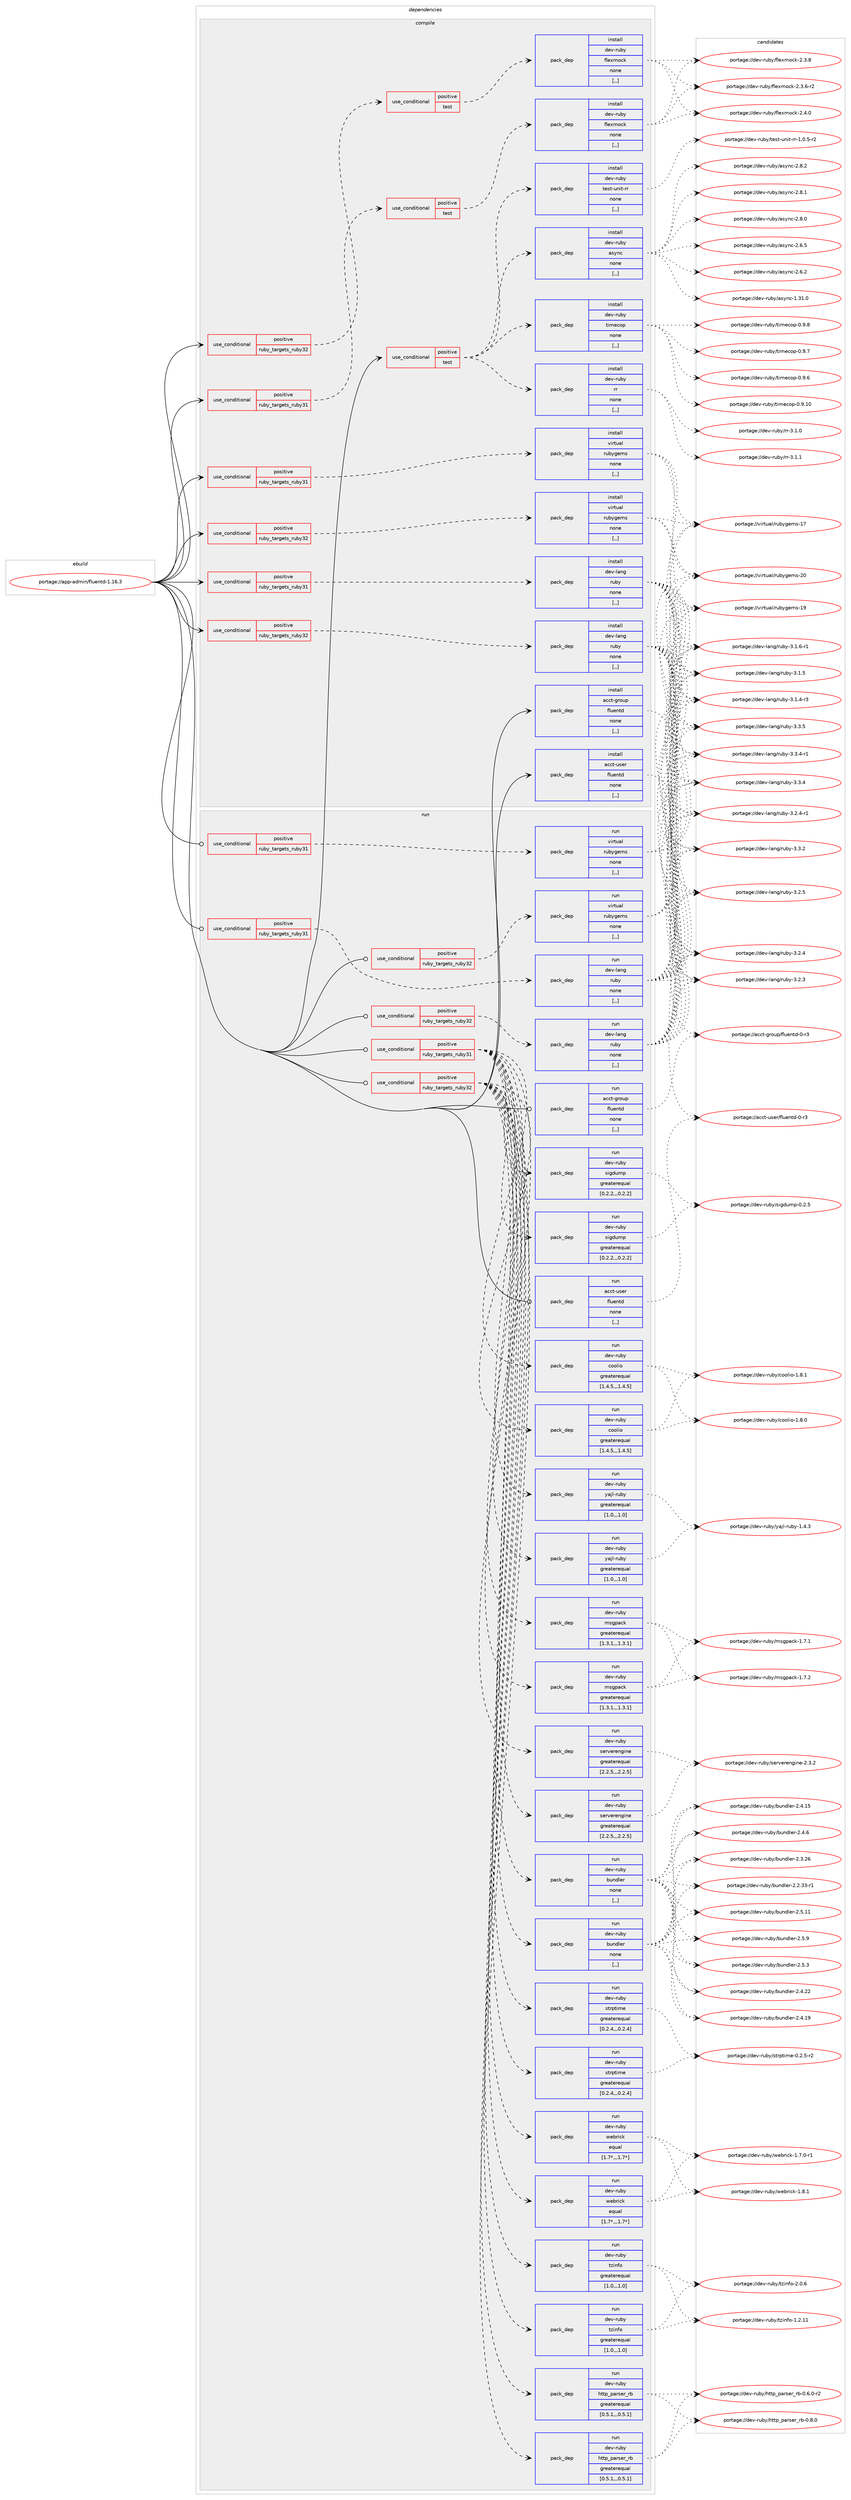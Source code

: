 digraph prolog {

# *************
# Graph options
# *************

newrank=true;
concentrate=true;
compound=true;
graph [rankdir=LR,fontname=Helvetica,fontsize=10,ranksep=1.5];#, ranksep=2.5, nodesep=0.2];
edge  [arrowhead=vee];
node  [fontname=Helvetica,fontsize=10];

# **********
# The ebuild
# **********

subgraph cluster_leftcol {
color=gray;
label=<<i>ebuild</i>>;
id [label="portage://app-admin/fluentd-1.16.3", color=red, width=4, href="../app-admin/fluentd-1.16.3.svg"];
}

# ****************
# The dependencies
# ****************

subgraph cluster_midcol {
color=gray;
label=<<i>dependencies</i>>;
subgraph cluster_compile {
fillcolor="#eeeeee";
style=filled;
label=<<i>compile</i>>;
subgraph cond130307 {
dependency496017 [label=<<TABLE BORDER="0" CELLBORDER="1" CELLSPACING="0" CELLPADDING="4"><TR><TD ROWSPAN="3" CELLPADDING="10">use_conditional</TD></TR><TR><TD>positive</TD></TR><TR><TD>ruby_targets_ruby31</TD></TR></TABLE>>, shape=none, color=red];
subgraph cond130308 {
dependency496018 [label=<<TABLE BORDER="0" CELLBORDER="1" CELLSPACING="0" CELLPADDING="4"><TR><TD ROWSPAN="3" CELLPADDING="10">use_conditional</TD></TR><TR><TD>positive</TD></TR><TR><TD>test</TD></TR></TABLE>>, shape=none, color=red];
subgraph pack362103 {
dependency496019 [label=<<TABLE BORDER="0" CELLBORDER="1" CELLSPACING="0" CELLPADDING="4" WIDTH="220"><TR><TD ROWSPAN="6" CELLPADDING="30">pack_dep</TD></TR><TR><TD WIDTH="110">install</TD></TR><TR><TD>dev-ruby</TD></TR><TR><TD>flexmock</TD></TR><TR><TD>none</TD></TR><TR><TD>[,,]</TD></TR></TABLE>>, shape=none, color=blue];
}
dependency496018:e -> dependency496019:w [weight=20,style="dashed",arrowhead="vee"];
}
dependency496017:e -> dependency496018:w [weight=20,style="dashed",arrowhead="vee"];
}
id:e -> dependency496017:w [weight=20,style="solid",arrowhead="vee"];
subgraph cond130309 {
dependency496020 [label=<<TABLE BORDER="0" CELLBORDER="1" CELLSPACING="0" CELLPADDING="4"><TR><TD ROWSPAN="3" CELLPADDING="10">use_conditional</TD></TR><TR><TD>positive</TD></TR><TR><TD>ruby_targets_ruby31</TD></TR></TABLE>>, shape=none, color=red];
subgraph pack362104 {
dependency496021 [label=<<TABLE BORDER="0" CELLBORDER="1" CELLSPACING="0" CELLPADDING="4" WIDTH="220"><TR><TD ROWSPAN="6" CELLPADDING="30">pack_dep</TD></TR><TR><TD WIDTH="110">install</TD></TR><TR><TD>dev-lang</TD></TR><TR><TD>ruby</TD></TR><TR><TD>none</TD></TR><TR><TD>[,,]</TD></TR></TABLE>>, shape=none, color=blue];
}
dependency496020:e -> dependency496021:w [weight=20,style="dashed",arrowhead="vee"];
}
id:e -> dependency496020:w [weight=20,style="solid",arrowhead="vee"];
subgraph cond130310 {
dependency496022 [label=<<TABLE BORDER="0" CELLBORDER="1" CELLSPACING="0" CELLPADDING="4"><TR><TD ROWSPAN="3" CELLPADDING="10">use_conditional</TD></TR><TR><TD>positive</TD></TR><TR><TD>ruby_targets_ruby31</TD></TR></TABLE>>, shape=none, color=red];
subgraph pack362105 {
dependency496023 [label=<<TABLE BORDER="0" CELLBORDER="1" CELLSPACING="0" CELLPADDING="4" WIDTH="220"><TR><TD ROWSPAN="6" CELLPADDING="30">pack_dep</TD></TR><TR><TD WIDTH="110">install</TD></TR><TR><TD>virtual</TD></TR><TR><TD>rubygems</TD></TR><TR><TD>none</TD></TR><TR><TD>[,,]</TD></TR></TABLE>>, shape=none, color=blue];
}
dependency496022:e -> dependency496023:w [weight=20,style="dashed",arrowhead="vee"];
}
id:e -> dependency496022:w [weight=20,style="solid",arrowhead="vee"];
subgraph cond130311 {
dependency496024 [label=<<TABLE BORDER="0" CELLBORDER="1" CELLSPACING="0" CELLPADDING="4"><TR><TD ROWSPAN="3" CELLPADDING="10">use_conditional</TD></TR><TR><TD>positive</TD></TR><TR><TD>ruby_targets_ruby32</TD></TR></TABLE>>, shape=none, color=red];
subgraph cond130312 {
dependency496025 [label=<<TABLE BORDER="0" CELLBORDER="1" CELLSPACING="0" CELLPADDING="4"><TR><TD ROWSPAN="3" CELLPADDING="10">use_conditional</TD></TR><TR><TD>positive</TD></TR><TR><TD>test</TD></TR></TABLE>>, shape=none, color=red];
subgraph pack362106 {
dependency496026 [label=<<TABLE BORDER="0" CELLBORDER="1" CELLSPACING="0" CELLPADDING="4" WIDTH="220"><TR><TD ROWSPAN="6" CELLPADDING="30">pack_dep</TD></TR><TR><TD WIDTH="110">install</TD></TR><TR><TD>dev-ruby</TD></TR><TR><TD>flexmock</TD></TR><TR><TD>none</TD></TR><TR><TD>[,,]</TD></TR></TABLE>>, shape=none, color=blue];
}
dependency496025:e -> dependency496026:w [weight=20,style="dashed",arrowhead="vee"];
}
dependency496024:e -> dependency496025:w [weight=20,style="dashed",arrowhead="vee"];
}
id:e -> dependency496024:w [weight=20,style="solid",arrowhead="vee"];
subgraph cond130313 {
dependency496027 [label=<<TABLE BORDER="0" CELLBORDER="1" CELLSPACING="0" CELLPADDING="4"><TR><TD ROWSPAN="3" CELLPADDING="10">use_conditional</TD></TR><TR><TD>positive</TD></TR><TR><TD>ruby_targets_ruby32</TD></TR></TABLE>>, shape=none, color=red];
subgraph pack362107 {
dependency496028 [label=<<TABLE BORDER="0" CELLBORDER="1" CELLSPACING="0" CELLPADDING="4" WIDTH="220"><TR><TD ROWSPAN="6" CELLPADDING="30">pack_dep</TD></TR><TR><TD WIDTH="110">install</TD></TR><TR><TD>dev-lang</TD></TR><TR><TD>ruby</TD></TR><TR><TD>none</TD></TR><TR><TD>[,,]</TD></TR></TABLE>>, shape=none, color=blue];
}
dependency496027:e -> dependency496028:w [weight=20,style="dashed",arrowhead="vee"];
}
id:e -> dependency496027:w [weight=20,style="solid",arrowhead="vee"];
subgraph cond130314 {
dependency496029 [label=<<TABLE BORDER="0" CELLBORDER="1" CELLSPACING="0" CELLPADDING="4"><TR><TD ROWSPAN="3" CELLPADDING="10">use_conditional</TD></TR><TR><TD>positive</TD></TR><TR><TD>ruby_targets_ruby32</TD></TR></TABLE>>, shape=none, color=red];
subgraph pack362108 {
dependency496030 [label=<<TABLE BORDER="0" CELLBORDER="1" CELLSPACING="0" CELLPADDING="4" WIDTH="220"><TR><TD ROWSPAN="6" CELLPADDING="30">pack_dep</TD></TR><TR><TD WIDTH="110">install</TD></TR><TR><TD>virtual</TD></TR><TR><TD>rubygems</TD></TR><TR><TD>none</TD></TR><TR><TD>[,,]</TD></TR></TABLE>>, shape=none, color=blue];
}
dependency496029:e -> dependency496030:w [weight=20,style="dashed",arrowhead="vee"];
}
id:e -> dependency496029:w [weight=20,style="solid",arrowhead="vee"];
subgraph cond130315 {
dependency496031 [label=<<TABLE BORDER="0" CELLBORDER="1" CELLSPACING="0" CELLPADDING="4"><TR><TD ROWSPAN="3" CELLPADDING="10">use_conditional</TD></TR><TR><TD>positive</TD></TR><TR><TD>test</TD></TR></TABLE>>, shape=none, color=red];
subgraph pack362109 {
dependency496032 [label=<<TABLE BORDER="0" CELLBORDER="1" CELLSPACING="0" CELLPADDING="4" WIDTH="220"><TR><TD ROWSPAN="6" CELLPADDING="30">pack_dep</TD></TR><TR><TD WIDTH="110">install</TD></TR><TR><TD>dev-ruby</TD></TR><TR><TD>async</TD></TR><TR><TD>none</TD></TR><TR><TD>[,,]</TD></TR></TABLE>>, shape=none, color=blue];
}
dependency496031:e -> dependency496032:w [weight=20,style="dashed",arrowhead="vee"];
subgraph pack362110 {
dependency496033 [label=<<TABLE BORDER="0" CELLBORDER="1" CELLSPACING="0" CELLPADDING="4" WIDTH="220"><TR><TD ROWSPAN="6" CELLPADDING="30">pack_dep</TD></TR><TR><TD WIDTH="110">install</TD></TR><TR><TD>dev-ruby</TD></TR><TR><TD>test-unit-rr</TD></TR><TR><TD>none</TD></TR><TR><TD>[,,]</TD></TR></TABLE>>, shape=none, color=blue];
}
dependency496031:e -> dependency496033:w [weight=20,style="dashed",arrowhead="vee"];
subgraph pack362111 {
dependency496034 [label=<<TABLE BORDER="0" CELLBORDER="1" CELLSPACING="0" CELLPADDING="4" WIDTH="220"><TR><TD ROWSPAN="6" CELLPADDING="30">pack_dep</TD></TR><TR><TD WIDTH="110">install</TD></TR><TR><TD>dev-ruby</TD></TR><TR><TD>rr</TD></TR><TR><TD>none</TD></TR><TR><TD>[,,]</TD></TR></TABLE>>, shape=none, color=blue];
}
dependency496031:e -> dependency496034:w [weight=20,style="dashed",arrowhead="vee"];
subgraph pack362112 {
dependency496035 [label=<<TABLE BORDER="0" CELLBORDER="1" CELLSPACING="0" CELLPADDING="4" WIDTH="220"><TR><TD ROWSPAN="6" CELLPADDING="30">pack_dep</TD></TR><TR><TD WIDTH="110">install</TD></TR><TR><TD>dev-ruby</TD></TR><TR><TD>timecop</TD></TR><TR><TD>none</TD></TR><TR><TD>[,,]</TD></TR></TABLE>>, shape=none, color=blue];
}
dependency496031:e -> dependency496035:w [weight=20,style="dashed",arrowhead="vee"];
}
id:e -> dependency496031:w [weight=20,style="solid",arrowhead="vee"];
subgraph pack362113 {
dependency496036 [label=<<TABLE BORDER="0" CELLBORDER="1" CELLSPACING="0" CELLPADDING="4" WIDTH="220"><TR><TD ROWSPAN="6" CELLPADDING="30">pack_dep</TD></TR><TR><TD WIDTH="110">install</TD></TR><TR><TD>acct-group</TD></TR><TR><TD>fluentd</TD></TR><TR><TD>none</TD></TR><TR><TD>[,,]</TD></TR></TABLE>>, shape=none, color=blue];
}
id:e -> dependency496036:w [weight=20,style="solid",arrowhead="vee"];
subgraph pack362114 {
dependency496037 [label=<<TABLE BORDER="0" CELLBORDER="1" CELLSPACING="0" CELLPADDING="4" WIDTH="220"><TR><TD ROWSPAN="6" CELLPADDING="30">pack_dep</TD></TR><TR><TD WIDTH="110">install</TD></TR><TR><TD>acct-user</TD></TR><TR><TD>fluentd</TD></TR><TR><TD>none</TD></TR><TR><TD>[,,]</TD></TR></TABLE>>, shape=none, color=blue];
}
id:e -> dependency496037:w [weight=20,style="solid",arrowhead="vee"];
}
subgraph cluster_compileandrun {
fillcolor="#eeeeee";
style=filled;
label=<<i>compile and run</i>>;
}
subgraph cluster_run {
fillcolor="#eeeeee";
style=filled;
label=<<i>run</i>>;
subgraph cond130316 {
dependency496038 [label=<<TABLE BORDER="0" CELLBORDER="1" CELLSPACING="0" CELLPADDING="4"><TR><TD ROWSPAN="3" CELLPADDING="10">use_conditional</TD></TR><TR><TD>positive</TD></TR><TR><TD>ruby_targets_ruby31</TD></TR></TABLE>>, shape=none, color=red];
subgraph pack362115 {
dependency496039 [label=<<TABLE BORDER="0" CELLBORDER="1" CELLSPACING="0" CELLPADDING="4" WIDTH="220"><TR><TD ROWSPAN="6" CELLPADDING="30">pack_dep</TD></TR><TR><TD WIDTH="110">run</TD></TR><TR><TD>dev-lang</TD></TR><TR><TD>ruby</TD></TR><TR><TD>none</TD></TR><TR><TD>[,,]</TD></TR></TABLE>>, shape=none, color=blue];
}
dependency496038:e -> dependency496039:w [weight=20,style="dashed",arrowhead="vee"];
}
id:e -> dependency496038:w [weight=20,style="solid",arrowhead="odot"];
subgraph cond130317 {
dependency496040 [label=<<TABLE BORDER="0" CELLBORDER="1" CELLSPACING="0" CELLPADDING="4"><TR><TD ROWSPAN="3" CELLPADDING="10">use_conditional</TD></TR><TR><TD>positive</TD></TR><TR><TD>ruby_targets_ruby31</TD></TR></TABLE>>, shape=none, color=red];
subgraph pack362116 {
dependency496041 [label=<<TABLE BORDER="0" CELLBORDER="1" CELLSPACING="0" CELLPADDING="4" WIDTH="220"><TR><TD ROWSPAN="6" CELLPADDING="30">pack_dep</TD></TR><TR><TD WIDTH="110">run</TD></TR><TR><TD>dev-ruby</TD></TR><TR><TD>bundler</TD></TR><TR><TD>none</TD></TR><TR><TD>[,,]</TD></TR></TABLE>>, shape=none, color=blue];
}
dependency496040:e -> dependency496041:w [weight=20,style="dashed",arrowhead="vee"];
subgraph pack362117 {
dependency496042 [label=<<TABLE BORDER="0" CELLBORDER="1" CELLSPACING="0" CELLPADDING="4" WIDTH="220"><TR><TD ROWSPAN="6" CELLPADDING="30">pack_dep</TD></TR><TR><TD WIDTH="110">run</TD></TR><TR><TD>dev-ruby</TD></TR><TR><TD>coolio</TD></TR><TR><TD>greaterequal</TD></TR><TR><TD>[1.4.5,,,1.4.5]</TD></TR></TABLE>>, shape=none, color=blue];
}
dependency496040:e -> dependency496042:w [weight=20,style="dashed",arrowhead="vee"];
subgraph pack362118 {
dependency496043 [label=<<TABLE BORDER="0" CELLBORDER="1" CELLSPACING="0" CELLPADDING="4" WIDTH="220"><TR><TD ROWSPAN="6" CELLPADDING="30">pack_dep</TD></TR><TR><TD WIDTH="110">run</TD></TR><TR><TD>dev-ruby</TD></TR><TR><TD>http_parser_rb</TD></TR><TR><TD>greaterequal</TD></TR><TR><TD>[0.5.1,,,0.5.1]</TD></TR></TABLE>>, shape=none, color=blue];
}
dependency496040:e -> dependency496043:w [weight=20,style="dashed",arrowhead="vee"];
subgraph pack362119 {
dependency496044 [label=<<TABLE BORDER="0" CELLBORDER="1" CELLSPACING="0" CELLPADDING="4" WIDTH="220"><TR><TD ROWSPAN="6" CELLPADDING="30">pack_dep</TD></TR><TR><TD WIDTH="110">run</TD></TR><TR><TD>dev-ruby</TD></TR><TR><TD>msgpack</TD></TR><TR><TD>greaterequal</TD></TR><TR><TD>[1.3.1,,,1.3.1]</TD></TR></TABLE>>, shape=none, color=blue];
}
dependency496040:e -> dependency496044:w [weight=20,style="dashed",arrowhead="vee"];
subgraph pack362120 {
dependency496045 [label=<<TABLE BORDER="0" CELLBORDER="1" CELLSPACING="0" CELLPADDING="4" WIDTH="220"><TR><TD ROWSPAN="6" CELLPADDING="30">pack_dep</TD></TR><TR><TD WIDTH="110">run</TD></TR><TR><TD>dev-ruby</TD></TR><TR><TD>serverengine</TD></TR><TR><TD>greaterequal</TD></TR><TR><TD>[2.2.5,,,2.2.5]</TD></TR></TABLE>>, shape=none, color=blue];
}
dependency496040:e -> dependency496045:w [weight=20,style="dashed",arrowhead="vee"];
subgraph pack362121 {
dependency496046 [label=<<TABLE BORDER="0" CELLBORDER="1" CELLSPACING="0" CELLPADDING="4" WIDTH="220"><TR><TD ROWSPAN="6" CELLPADDING="30">pack_dep</TD></TR><TR><TD WIDTH="110">run</TD></TR><TR><TD>dev-ruby</TD></TR><TR><TD>sigdump</TD></TR><TR><TD>greaterequal</TD></TR><TR><TD>[0.2.2,,,0.2.2]</TD></TR></TABLE>>, shape=none, color=blue];
}
dependency496040:e -> dependency496046:w [weight=20,style="dashed",arrowhead="vee"];
subgraph pack362122 {
dependency496047 [label=<<TABLE BORDER="0" CELLBORDER="1" CELLSPACING="0" CELLPADDING="4" WIDTH="220"><TR><TD ROWSPAN="6" CELLPADDING="30">pack_dep</TD></TR><TR><TD WIDTH="110">run</TD></TR><TR><TD>dev-ruby</TD></TR><TR><TD>strptime</TD></TR><TR><TD>greaterequal</TD></TR><TR><TD>[0.2.4,,,0.2.4]</TD></TR></TABLE>>, shape=none, color=blue];
}
dependency496040:e -> dependency496047:w [weight=20,style="dashed",arrowhead="vee"];
subgraph pack362123 {
dependency496048 [label=<<TABLE BORDER="0" CELLBORDER="1" CELLSPACING="0" CELLPADDING="4" WIDTH="220"><TR><TD ROWSPAN="6" CELLPADDING="30">pack_dep</TD></TR><TR><TD WIDTH="110">run</TD></TR><TR><TD>dev-ruby</TD></TR><TR><TD>tzinfo</TD></TR><TR><TD>greaterequal</TD></TR><TR><TD>[1.0,,,1.0]</TD></TR></TABLE>>, shape=none, color=blue];
}
dependency496040:e -> dependency496048:w [weight=20,style="dashed",arrowhead="vee"];
subgraph pack362124 {
dependency496049 [label=<<TABLE BORDER="0" CELLBORDER="1" CELLSPACING="0" CELLPADDING="4" WIDTH="220"><TR><TD ROWSPAN="6" CELLPADDING="30">pack_dep</TD></TR><TR><TD WIDTH="110">run</TD></TR><TR><TD>dev-ruby</TD></TR><TR><TD>webrick</TD></TR><TR><TD>equal</TD></TR><TR><TD>[1.7*,,,1.7*]</TD></TR></TABLE>>, shape=none, color=blue];
}
dependency496040:e -> dependency496049:w [weight=20,style="dashed",arrowhead="vee"];
subgraph pack362125 {
dependency496050 [label=<<TABLE BORDER="0" CELLBORDER="1" CELLSPACING="0" CELLPADDING="4" WIDTH="220"><TR><TD ROWSPAN="6" CELLPADDING="30">pack_dep</TD></TR><TR><TD WIDTH="110">run</TD></TR><TR><TD>dev-ruby</TD></TR><TR><TD>yajl-ruby</TD></TR><TR><TD>greaterequal</TD></TR><TR><TD>[1.0,,,1.0]</TD></TR></TABLE>>, shape=none, color=blue];
}
dependency496040:e -> dependency496050:w [weight=20,style="dashed",arrowhead="vee"];
}
id:e -> dependency496040:w [weight=20,style="solid",arrowhead="odot"];
subgraph cond130318 {
dependency496051 [label=<<TABLE BORDER="0" CELLBORDER="1" CELLSPACING="0" CELLPADDING="4"><TR><TD ROWSPAN="3" CELLPADDING="10">use_conditional</TD></TR><TR><TD>positive</TD></TR><TR><TD>ruby_targets_ruby31</TD></TR></TABLE>>, shape=none, color=red];
subgraph pack362126 {
dependency496052 [label=<<TABLE BORDER="0" CELLBORDER="1" CELLSPACING="0" CELLPADDING="4" WIDTH="220"><TR><TD ROWSPAN="6" CELLPADDING="30">pack_dep</TD></TR><TR><TD WIDTH="110">run</TD></TR><TR><TD>virtual</TD></TR><TR><TD>rubygems</TD></TR><TR><TD>none</TD></TR><TR><TD>[,,]</TD></TR></TABLE>>, shape=none, color=blue];
}
dependency496051:e -> dependency496052:w [weight=20,style="dashed",arrowhead="vee"];
}
id:e -> dependency496051:w [weight=20,style="solid",arrowhead="odot"];
subgraph cond130319 {
dependency496053 [label=<<TABLE BORDER="0" CELLBORDER="1" CELLSPACING="0" CELLPADDING="4"><TR><TD ROWSPAN="3" CELLPADDING="10">use_conditional</TD></TR><TR><TD>positive</TD></TR><TR><TD>ruby_targets_ruby32</TD></TR></TABLE>>, shape=none, color=red];
subgraph pack362127 {
dependency496054 [label=<<TABLE BORDER="0" CELLBORDER="1" CELLSPACING="0" CELLPADDING="4" WIDTH="220"><TR><TD ROWSPAN="6" CELLPADDING="30">pack_dep</TD></TR><TR><TD WIDTH="110">run</TD></TR><TR><TD>dev-lang</TD></TR><TR><TD>ruby</TD></TR><TR><TD>none</TD></TR><TR><TD>[,,]</TD></TR></TABLE>>, shape=none, color=blue];
}
dependency496053:e -> dependency496054:w [weight=20,style="dashed",arrowhead="vee"];
}
id:e -> dependency496053:w [weight=20,style="solid",arrowhead="odot"];
subgraph cond130320 {
dependency496055 [label=<<TABLE BORDER="0" CELLBORDER="1" CELLSPACING="0" CELLPADDING="4"><TR><TD ROWSPAN="3" CELLPADDING="10">use_conditional</TD></TR><TR><TD>positive</TD></TR><TR><TD>ruby_targets_ruby32</TD></TR></TABLE>>, shape=none, color=red];
subgraph pack362128 {
dependency496056 [label=<<TABLE BORDER="0" CELLBORDER="1" CELLSPACING="0" CELLPADDING="4" WIDTH="220"><TR><TD ROWSPAN="6" CELLPADDING="30">pack_dep</TD></TR><TR><TD WIDTH="110">run</TD></TR><TR><TD>dev-ruby</TD></TR><TR><TD>bundler</TD></TR><TR><TD>none</TD></TR><TR><TD>[,,]</TD></TR></TABLE>>, shape=none, color=blue];
}
dependency496055:e -> dependency496056:w [weight=20,style="dashed",arrowhead="vee"];
subgraph pack362129 {
dependency496057 [label=<<TABLE BORDER="0" CELLBORDER="1" CELLSPACING="0" CELLPADDING="4" WIDTH="220"><TR><TD ROWSPAN="6" CELLPADDING="30">pack_dep</TD></TR><TR><TD WIDTH="110">run</TD></TR><TR><TD>dev-ruby</TD></TR><TR><TD>coolio</TD></TR><TR><TD>greaterequal</TD></TR><TR><TD>[1.4.5,,,1.4.5]</TD></TR></TABLE>>, shape=none, color=blue];
}
dependency496055:e -> dependency496057:w [weight=20,style="dashed",arrowhead="vee"];
subgraph pack362130 {
dependency496058 [label=<<TABLE BORDER="0" CELLBORDER="1" CELLSPACING="0" CELLPADDING="4" WIDTH="220"><TR><TD ROWSPAN="6" CELLPADDING="30">pack_dep</TD></TR><TR><TD WIDTH="110">run</TD></TR><TR><TD>dev-ruby</TD></TR><TR><TD>http_parser_rb</TD></TR><TR><TD>greaterequal</TD></TR><TR><TD>[0.5.1,,,0.5.1]</TD></TR></TABLE>>, shape=none, color=blue];
}
dependency496055:e -> dependency496058:w [weight=20,style="dashed",arrowhead="vee"];
subgraph pack362131 {
dependency496059 [label=<<TABLE BORDER="0" CELLBORDER="1" CELLSPACING="0" CELLPADDING="4" WIDTH="220"><TR><TD ROWSPAN="6" CELLPADDING="30">pack_dep</TD></TR><TR><TD WIDTH="110">run</TD></TR><TR><TD>dev-ruby</TD></TR><TR><TD>msgpack</TD></TR><TR><TD>greaterequal</TD></TR><TR><TD>[1.3.1,,,1.3.1]</TD></TR></TABLE>>, shape=none, color=blue];
}
dependency496055:e -> dependency496059:w [weight=20,style="dashed",arrowhead="vee"];
subgraph pack362132 {
dependency496060 [label=<<TABLE BORDER="0" CELLBORDER="1" CELLSPACING="0" CELLPADDING="4" WIDTH="220"><TR><TD ROWSPAN="6" CELLPADDING="30">pack_dep</TD></TR><TR><TD WIDTH="110">run</TD></TR><TR><TD>dev-ruby</TD></TR><TR><TD>serverengine</TD></TR><TR><TD>greaterequal</TD></TR><TR><TD>[2.2.5,,,2.2.5]</TD></TR></TABLE>>, shape=none, color=blue];
}
dependency496055:e -> dependency496060:w [weight=20,style="dashed",arrowhead="vee"];
subgraph pack362133 {
dependency496061 [label=<<TABLE BORDER="0" CELLBORDER="1" CELLSPACING="0" CELLPADDING="4" WIDTH="220"><TR><TD ROWSPAN="6" CELLPADDING="30">pack_dep</TD></TR><TR><TD WIDTH="110">run</TD></TR><TR><TD>dev-ruby</TD></TR><TR><TD>sigdump</TD></TR><TR><TD>greaterequal</TD></TR><TR><TD>[0.2.2,,,0.2.2]</TD></TR></TABLE>>, shape=none, color=blue];
}
dependency496055:e -> dependency496061:w [weight=20,style="dashed",arrowhead="vee"];
subgraph pack362134 {
dependency496062 [label=<<TABLE BORDER="0" CELLBORDER="1" CELLSPACING="0" CELLPADDING="4" WIDTH="220"><TR><TD ROWSPAN="6" CELLPADDING="30">pack_dep</TD></TR><TR><TD WIDTH="110">run</TD></TR><TR><TD>dev-ruby</TD></TR><TR><TD>strptime</TD></TR><TR><TD>greaterequal</TD></TR><TR><TD>[0.2.4,,,0.2.4]</TD></TR></TABLE>>, shape=none, color=blue];
}
dependency496055:e -> dependency496062:w [weight=20,style="dashed",arrowhead="vee"];
subgraph pack362135 {
dependency496063 [label=<<TABLE BORDER="0" CELLBORDER="1" CELLSPACING="0" CELLPADDING="4" WIDTH="220"><TR><TD ROWSPAN="6" CELLPADDING="30">pack_dep</TD></TR><TR><TD WIDTH="110">run</TD></TR><TR><TD>dev-ruby</TD></TR><TR><TD>tzinfo</TD></TR><TR><TD>greaterequal</TD></TR><TR><TD>[1.0,,,1.0]</TD></TR></TABLE>>, shape=none, color=blue];
}
dependency496055:e -> dependency496063:w [weight=20,style="dashed",arrowhead="vee"];
subgraph pack362136 {
dependency496064 [label=<<TABLE BORDER="0" CELLBORDER="1" CELLSPACING="0" CELLPADDING="4" WIDTH="220"><TR><TD ROWSPAN="6" CELLPADDING="30">pack_dep</TD></TR><TR><TD WIDTH="110">run</TD></TR><TR><TD>dev-ruby</TD></TR><TR><TD>webrick</TD></TR><TR><TD>equal</TD></TR><TR><TD>[1.7*,,,1.7*]</TD></TR></TABLE>>, shape=none, color=blue];
}
dependency496055:e -> dependency496064:w [weight=20,style="dashed",arrowhead="vee"];
subgraph pack362137 {
dependency496065 [label=<<TABLE BORDER="0" CELLBORDER="1" CELLSPACING="0" CELLPADDING="4" WIDTH="220"><TR><TD ROWSPAN="6" CELLPADDING="30">pack_dep</TD></TR><TR><TD WIDTH="110">run</TD></TR><TR><TD>dev-ruby</TD></TR><TR><TD>yajl-ruby</TD></TR><TR><TD>greaterequal</TD></TR><TR><TD>[1.0,,,1.0]</TD></TR></TABLE>>, shape=none, color=blue];
}
dependency496055:e -> dependency496065:w [weight=20,style="dashed",arrowhead="vee"];
}
id:e -> dependency496055:w [weight=20,style="solid",arrowhead="odot"];
subgraph cond130321 {
dependency496066 [label=<<TABLE BORDER="0" CELLBORDER="1" CELLSPACING="0" CELLPADDING="4"><TR><TD ROWSPAN="3" CELLPADDING="10">use_conditional</TD></TR><TR><TD>positive</TD></TR><TR><TD>ruby_targets_ruby32</TD></TR></TABLE>>, shape=none, color=red];
subgraph pack362138 {
dependency496067 [label=<<TABLE BORDER="0" CELLBORDER="1" CELLSPACING="0" CELLPADDING="4" WIDTH="220"><TR><TD ROWSPAN="6" CELLPADDING="30">pack_dep</TD></TR><TR><TD WIDTH="110">run</TD></TR><TR><TD>virtual</TD></TR><TR><TD>rubygems</TD></TR><TR><TD>none</TD></TR><TR><TD>[,,]</TD></TR></TABLE>>, shape=none, color=blue];
}
dependency496066:e -> dependency496067:w [weight=20,style="dashed",arrowhead="vee"];
}
id:e -> dependency496066:w [weight=20,style="solid",arrowhead="odot"];
subgraph pack362139 {
dependency496068 [label=<<TABLE BORDER="0" CELLBORDER="1" CELLSPACING="0" CELLPADDING="4" WIDTH="220"><TR><TD ROWSPAN="6" CELLPADDING="30">pack_dep</TD></TR><TR><TD WIDTH="110">run</TD></TR><TR><TD>acct-group</TD></TR><TR><TD>fluentd</TD></TR><TR><TD>none</TD></TR><TR><TD>[,,]</TD></TR></TABLE>>, shape=none, color=blue];
}
id:e -> dependency496068:w [weight=20,style="solid",arrowhead="odot"];
subgraph pack362140 {
dependency496069 [label=<<TABLE BORDER="0" CELLBORDER="1" CELLSPACING="0" CELLPADDING="4" WIDTH="220"><TR><TD ROWSPAN="6" CELLPADDING="30">pack_dep</TD></TR><TR><TD WIDTH="110">run</TD></TR><TR><TD>acct-user</TD></TR><TR><TD>fluentd</TD></TR><TR><TD>none</TD></TR><TR><TD>[,,]</TD></TR></TABLE>>, shape=none, color=blue];
}
id:e -> dependency496069:w [weight=20,style="solid",arrowhead="odot"];
}
}

# **************
# The candidates
# **************

subgraph cluster_choices {
rank=same;
color=gray;
label=<<i>candidates</i>>;

subgraph choice362103 {
color=black;
nodesep=1;
choice10010111845114117981214710210810112010911199107455046524648 [label="portage://dev-ruby/flexmock-2.4.0", color=red, width=4,href="../dev-ruby/flexmock-2.4.0.svg"];
choice10010111845114117981214710210810112010911199107455046514656 [label="portage://dev-ruby/flexmock-2.3.8", color=red, width=4,href="../dev-ruby/flexmock-2.3.8.svg"];
choice100101118451141179812147102108101120109111991074550465146544511450 [label="portage://dev-ruby/flexmock-2.3.6-r2", color=red, width=4,href="../dev-ruby/flexmock-2.3.6-r2.svg"];
dependency496019:e -> choice10010111845114117981214710210810112010911199107455046524648:w [style=dotted,weight="100"];
dependency496019:e -> choice10010111845114117981214710210810112010911199107455046514656:w [style=dotted,weight="100"];
dependency496019:e -> choice100101118451141179812147102108101120109111991074550465146544511450:w [style=dotted,weight="100"];
}
subgraph choice362104 {
color=black;
nodesep=1;
choice10010111845108971101034711411798121455146514653 [label="portage://dev-lang/ruby-3.3.5", color=red, width=4,href="../dev-lang/ruby-3.3.5.svg"];
choice100101118451089711010347114117981214551465146524511449 [label="portage://dev-lang/ruby-3.3.4-r1", color=red, width=4,href="../dev-lang/ruby-3.3.4-r1.svg"];
choice10010111845108971101034711411798121455146514652 [label="portage://dev-lang/ruby-3.3.4", color=red, width=4,href="../dev-lang/ruby-3.3.4.svg"];
choice10010111845108971101034711411798121455146514650 [label="portage://dev-lang/ruby-3.3.2", color=red, width=4,href="../dev-lang/ruby-3.3.2.svg"];
choice10010111845108971101034711411798121455146504653 [label="portage://dev-lang/ruby-3.2.5", color=red, width=4,href="../dev-lang/ruby-3.2.5.svg"];
choice100101118451089711010347114117981214551465046524511449 [label="portage://dev-lang/ruby-3.2.4-r1", color=red, width=4,href="../dev-lang/ruby-3.2.4-r1.svg"];
choice10010111845108971101034711411798121455146504652 [label="portage://dev-lang/ruby-3.2.4", color=red, width=4,href="../dev-lang/ruby-3.2.4.svg"];
choice10010111845108971101034711411798121455146504651 [label="portage://dev-lang/ruby-3.2.3", color=red, width=4,href="../dev-lang/ruby-3.2.3.svg"];
choice100101118451089711010347114117981214551464946544511449 [label="portage://dev-lang/ruby-3.1.6-r1", color=red, width=4,href="../dev-lang/ruby-3.1.6-r1.svg"];
choice10010111845108971101034711411798121455146494653 [label="portage://dev-lang/ruby-3.1.5", color=red, width=4,href="../dev-lang/ruby-3.1.5.svg"];
choice100101118451089711010347114117981214551464946524511451 [label="portage://dev-lang/ruby-3.1.4-r3", color=red, width=4,href="../dev-lang/ruby-3.1.4-r3.svg"];
dependency496021:e -> choice10010111845108971101034711411798121455146514653:w [style=dotted,weight="100"];
dependency496021:e -> choice100101118451089711010347114117981214551465146524511449:w [style=dotted,weight="100"];
dependency496021:e -> choice10010111845108971101034711411798121455146514652:w [style=dotted,weight="100"];
dependency496021:e -> choice10010111845108971101034711411798121455146514650:w [style=dotted,weight="100"];
dependency496021:e -> choice10010111845108971101034711411798121455146504653:w [style=dotted,weight="100"];
dependency496021:e -> choice100101118451089711010347114117981214551465046524511449:w [style=dotted,weight="100"];
dependency496021:e -> choice10010111845108971101034711411798121455146504652:w [style=dotted,weight="100"];
dependency496021:e -> choice10010111845108971101034711411798121455146504651:w [style=dotted,weight="100"];
dependency496021:e -> choice100101118451089711010347114117981214551464946544511449:w [style=dotted,weight="100"];
dependency496021:e -> choice10010111845108971101034711411798121455146494653:w [style=dotted,weight="100"];
dependency496021:e -> choice100101118451089711010347114117981214551464946524511451:w [style=dotted,weight="100"];
}
subgraph choice362105 {
color=black;
nodesep=1;
choice118105114116117971084711411798121103101109115455048 [label="portage://virtual/rubygems-20", color=red, width=4,href="../virtual/rubygems-20.svg"];
choice118105114116117971084711411798121103101109115454957 [label="portage://virtual/rubygems-19", color=red, width=4,href="../virtual/rubygems-19.svg"];
choice118105114116117971084711411798121103101109115454955 [label="portage://virtual/rubygems-17", color=red, width=4,href="../virtual/rubygems-17.svg"];
dependency496023:e -> choice118105114116117971084711411798121103101109115455048:w [style=dotted,weight="100"];
dependency496023:e -> choice118105114116117971084711411798121103101109115454957:w [style=dotted,weight="100"];
dependency496023:e -> choice118105114116117971084711411798121103101109115454955:w [style=dotted,weight="100"];
}
subgraph choice362106 {
color=black;
nodesep=1;
choice10010111845114117981214710210810112010911199107455046524648 [label="portage://dev-ruby/flexmock-2.4.0", color=red, width=4,href="../dev-ruby/flexmock-2.4.0.svg"];
choice10010111845114117981214710210810112010911199107455046514656 [label="portage://dev-ruby/flexmock-2.3.8", color=red, width=4,href="../dev-ruby/flexmock-2.3.8.svg"];
choice100101118451141179812147102108101120109111991074550465146544511450 [label="portage://dev-ruby/flexmock-2.3.6-r2", color=red, width=4,href="../dev-ruby/flexmock-2.3.6-r2.svg"];
dependency496026:e -> choice10010111845114117981214710210810112010911199107455046524648:w [style=dotted,weight="100"];
dependency496026:e -> choice10010111845114117981214710210810112010911199107455046514656:w [style=dotted,weight="100"];
dependency496026:e -> choice100101118451141179812147102108101120109111991074550465146544511450:w [style=dotted,weight="100"];
}
subgraph choice362107 {
color=black;
nodesep=1;
choice10010111845108971101034711411798121455146514653 [label="portage://dev-lang/ruby-3.3.5", color=red, width=4,href="../dev-lang/ruby-3.3.5.svg"];
choice100101118451089711010347114117981214551465146524511449 [label="portage://dev-lang/ruby-3.3.4-r1", color=red, width=4,href="../dev-lang/ruby-3.3.4-r1.svg"];
choice10010111845108971101034711411798121455146514652 [label="portage://dev-lang/ruby-3.3.4", color=red, width=4,href="../dev-lang/ruby-3.3.4.svg"];
choice10010111845108971101034711411798121455146514650 [label="portage://dev-lang/ruby-3.3.2", color=red, width=4,href="../dev-lang/ruby-3.3.2.svg"];
choice10010111845108971101034711411798121455146504653 [label="portage://dev-lang/ruby-3.2.5", color=red, width=4,href="../dev-lang/ruby-3.2.5.svg"];
choice100101118451089711010347114117981214551465046524511449 [label="portage://dev-lang/ruby-3.2.4-r1", color=red, width=4,href="../dev-lang/ruby-3.2.4-r1.svg"];
choice10010111845108971101034711411798121455146504652 [label="portage://dev-lang/ruby-3.2.4", color=red, width=4,href="../dev-lang/ruby-3.2.4.svg"];
choice10010111845108971101034711411798121455146504651 [label="portage://dev-lang/ruby-3.2.3", color=red, width=4,href="../dev-lang/ruby-3.2.3.svg"];
choice100101118451089711010347114117981214551464946544511449 [label="portage://dev-lang/ruby-3.1.6-r1", color=red, width=4,href="../dev-lang/ruby-3.1.6-r1.svg"];
choice10010111845108971101034711411798121455146494653 [label="portage://dev-lang/ruby-3.1.5", color=red, width=4,href="../dev-lang/ruby-3.1.5.svg"];
choice100101118451089711010347114117981214551464946524511451 [label="portage://dev-lang/ruby-3.1.4-r3", color=red, width=4,href="../dev-lang/ruby-3.1.4-r3.svg"];
dependency496028:e -> choice10010111845108971101034711411798121455146514653:w [style=dotted,weight="100"];
dependency496028:e -> choice100101118451089711010347114117981214551465146524511449:w [style=dotted,weight="100"];
dependency496028:e -> choice10010111845108971101034711411798121455146514652:w [style=dotted,weight="100"];
dependency496028:e -> choice10010111845108971101034711411798121455146514650:w [style=dotted,weight="100"];
dependency496028:e -> choice10010111845108971101034711411798121455146504653:w [style=dotted,weight="100"];
dependency496028:e -> choice100101118451089711010347114117981214551465046524511449:w [style=dotted,weight="100"];
dependency496028:e -> choice10010111845108971101034711411798121455146504652:w [style=dotted,weight="100"];
dependency496028:e -> choice10010111845108971101034711411798121455146504651:w [style=dotted,weight="100"];
dependency496028:e -> choice100101118451089711010347114117981214551464946544511449:w [style=dotted,weight="100"];
dependency496028:e -> choice10010111845108971101034711411798121455146494653:w [style=dotted,weight="100"];
dependency496028:e -> choice100101118451089711010347114117981214551464946524511451:w [style=dotted,weight="100"];
}
subgraph choice362108 {
color=black;
nodesep=1;
choice118105114116117971084711411798121103101109115455048 [label="portage://virtual/rubygems-20", color=red, width=4,href="../virtual/rubygems-20.svg"];
choice118105114116117971084711411798121103101109115454957 [label="portage://virtual/rubygems-19", color=red, width=4,href="../virtual/rubygems-19.svg"];
choice118105114116117971084711411798121103101109115454955 [label="portage://virtual/rubygems-17", color=red, width=4,href="../virtual/rubygems-17.svg"];
dependency496030:e -> choice118105114116117971084711411798121103101109115455048:w [style=dotted,weight="100"];
dependency496030:e -> choice118105114116117971084711411798121103101109115454957:w [style=dotted,weight="100"];
dependency496030:e -> choice118105114116117971084711411798121103101109115454955:w [style=dotted,weight="100"];
}
subgraph choice362109 {
color=black;
nodesep=1;
choice1001011184511411798121479711512111099455046564650 [label="portage://dev-ruby/async-2.8.2", color=red, width=4,href="../dev-ruby/async-2.8.2.svg"];
choice1001011184511411798121479711512111099455046564649 [label="portage://dev-ruby/async-2.8.1", color=red, width=4,href="../dev-ruby/async-2.8.1.svg"];
choice1001011184511411798121479711512111099455046564648 [label="portage://dev-ruby/async-2.8.0", color=red, width=4,href="../dev-ruby/async-2.8.0.svg"];
choice1001011184511411798121479711512111099455046544653 [label="portage://dev-ruby/async-2.6.5", color=red, width=4,href="../dev-ruby/async-2.6.5.svg"];
choice1001011184511411798121479711512111099455046544650 [label="portage://dev-ruby/async-2.6.2", color=red, width=4,href="../dev-ruby/async-2.6.2.svg"];
choice100101118451141179812147971151211109945494651494648 [label="portage://dev-ruby/async-1.31.0", color=red, width=4,href="../dev-ruby/async-1.31.0.svg"];
dependency496032:e -> choice1001011184511411798121479711512111099455046564650:w [style=dotted,weight="100"];
dependency496032:e -> choice1001011184511411798121479711512111099455046564649:w [style=dotted,weight="100"];
dependency496032:e -> choice1001011184511411798121479711512111099455046564648:w [style=dotted,weight="100"];
dependency496032:e -> choice1001011184511411798121479711512111099455046544653:w [style=dotted,weight="100"];
dependency496032:e -> choice1001011184511411798121479711512111099455046544650:w [style=dotted,weight="100"];
dependency496032:e -> choice100101118451141179812147971151211109945494651494648:w [style=dotted,weight="100"];
}
subgraph choice362110 {
color=black;
nodesep=1;
choice10010111845114117981214711610111511645117110105116451141144549464846534511450 [label="portage://dev-ruby/test-unit-rr-1.0.5-r2", color=red, width=4,href="../dev-ruby/test-unit-rr-1.0.5-r2.svg"];
dependency496033:e -> choice10010111845114117981214711610111511645117110105116451141144549464846534511450:w [style=dotted,weight="100"];
}
subgraph choice362111 {
color=black;
nodesep=1;
choice100101118451141179812147114114455146494649 [label="portage://dev-ruby/rr-3.1.1", color=red, width=4,href="../dev-ruby/rr-3.1.1.svg"];
choice100101118451141179812147114114455146494648 [label="portage://dev-ruby/rr-3.1.0", color=red, width=4,href="../dev-ruby/rr-3.1.0.svg"];
dependency496034:e -> choice100101118451141179812147114114455146494649:w [style=dotted,weight="100"];
dependency496034:e -> choice100101118451141179812147114114455146494648:w [style=dotted,weight="100"];
}
subgraph choice362112 {
color=black;
nodesep=1;
choice1001011184511411798121471161051091019911111245484657464948 [label="portage://dev-ruby/timecop-0.9.10", color=red, width=4,href="../dev-ruby/timecop-0.9.10.svg"];
choice10010111845114117981214711610510910199111112454846574656 [label="portage://dev-ruby/timecop-0.9.8", color=red, width=4,href="../dev-ruby/timecop-0.9.8.svg"];
choice10010111845114117981214711610510910199111112454846574655 [label="portage://dev-ruby/timecop-0.9.7", color=red, width=4,href="../dev-ruby/timecop-0.9.7.svg"];
choice10010111845114117981214711610510910199111112454846574654 [label="portage://dev-ruby/timecop-0.9.6", color=red, width=4,href="../dev-ruby/timecop-0.9.6.svg"];
dependency496035:e -> choice1001011184511411798121471161051091019911111245484657464948:w [style=dotted,weight="100"];
dependency496035:e -> choice10010111845114117981214711610510910199111112454846574656:w [style=dotted,weight="100"];
dependency496035:e -> choice10010111845114117981214711610510910199111112454846574655:w [style=dotted,weight="100"];
dependency496035:e -> choice10010111845114117981214711610510910199111112454846574654:w [style=dotted,weight="100"];
}
subgraph choice362113 {
color=black;
nodesep=1;
choice979999116451031141111171124710210811710111011610045484511451 [label="portage://acct-group/fluentd-0-r3", color=red, width=4,href="../acct-group/fluentd-0-r3.svg"];
dependency496036:e -> choice979999116451031141111171124710210811710111011610045484511451:w [style=dotted,weight="100"];
}
subgraph choice362114 {
color=black;
nodesep=1;
choice979999116451171151011144710210811710111011610045484511451 [label="portage://acct-user/fluentd-0-r3", color=red, width=4,href="../acct-user/fluentd-0-r3.svg"];
dependency496037:e -> choice979999116451171151011144710210811710111011610045484511451:w [style=dotted,weight="100"];
}
subgraph choice362115 {
color=black;
nodesep=1;
choice10010111845108971101034711411798121455146514653 [label="portage://dev-lang/ruby-3.3.5", color=red, width=4,href="../dev-lang/ruby-3.3.5.svg"];
choice100101118451089711010347114117981214551465146524511449 [label="portage://dev-lang/ruby-3.3.4-r1", color=red, width=4,href="../dev-lang/ruby-3.3.4-r1.svg"];
choice10010111845108971101034711411798121455146514652 [label="portage://dev-lang/ruby-3.3.4", color=red, width=4,href="../dev-lang/ruby-3.3.4.svg"];
choice10010111845108971101034711411798121455146514650 [label="portage://dev-lang/ruby-3.3.2", color=red, width=4,href="../dev-lang/ruby-3.3.2.svg"];
choice10010111845108971101034711411798121455146504653 [label="portage://dev-lang/ruby-3.2.5", color=red, width=4,href="../dev-lang/ruby-3.2.5.svg"];
choice100101118451089711010347114117981214551465046524511449 [label="portage://dev-lang/ruby-3.2.4-r1", color=red, width=4,href="../dev-lang/ruby-3.2.4-r1.svg"];
choice10010111845108971101034711411798121455146504652 [label="portage://dev-lang/ruby-3.2.4", color=red, width=4,href="../dev-lang/ruby-3.2.4.svg"];
choice10010111845108971101034711411798121455146504651 [label="portage://dev-lang/ruby-3.2.3", color=red, width=4,href="../dev-lang/ruby-3.2.3.svg"];
choice100101118451089711010347114117981214551464946544511449 [label="portage://dev-lang/ruby-3.1.6-r1", color=red, width=4,href="../dev-lang/ruby-3.1.6-r1.svg"];
choice10010111845108971101034711411798121455146494653 [label="portage://dev-lang/ruby-3.1.5", color=red, width=4,href="../dev-lang/ruby-3.1.5.svg"];
choice100101118451089711010347114117981214551464946524511451 [label="portage://dev-lang/ruby-3.1.4-r3", color=red, width=4,href="../dev-lang/ruby-3.1.4-r3.svg"];
dependency496039:e -> choice10010111845108971101034711411798121455146514653:w [style=dotted,weight="100"];
dependency496039:e -> choice100101118451089711010347114117981214551465146524511449:w [style=dotted,weight="100"];
dependency496039:e -> choice10010111845108971101034711411798121455146514652:w [style=dotted,weight="100"];
dependency496039:e -> choice10010111845108971101034711411798121455146514650:w [style=dotted,weight="100"];
dependency496039:e -> choice10010111845108971101034711411798121455146504653:w [style=dotted,weight="100"];
dependency496039:e -> choice100101118451089711010347114117981214551465046524511449:w [style=dotted,weight="100"];
dependency496039:e -> choice10010111845108971101034711411798121455146504652:w [style=dotted,weight="100"];
dependency496039:e -> choice10010111845108971101034711411798121455146504651:w [style=dotted,weight="100"];
dependency496039:e -> choice100101118451089711010347114117981214551464946544511449:w [style=dotted,weight="100"];
dependency496039:e -> choice10010111845108971101034711411798121455146494653:w [style=dotted,weight="100"];
dependency496039:e -> choice100101118451089711010347114117981214551464946524511451:w [style=dotted,weight="100"];
}
subgraph choice362116 {
color=black;
nodesep=1;
choice1001011184511411798121479811711010010810111445504653464949 [label="portage://dev-ruby/bundler-2.5.11", color=red, width=4,href="../dev-ruby/bundler-2.5.11.svg"];
choice10010111845114117981214798117110100108101114455046534657 [label="portage://dev-ruby/bundler-2.5.9", color=red, width=4,href="../dev-ruby/bundler-2.5.9.svg"];
choice10010111845114117981214798117110100108101114455046534651 [label="portage://dev-ruby/bundler-2.5.3", color=red, width=4,href="../dev-ruby/bundler-2.5.3.svg"];
choice1001011184511411798121479811711010010810111445504652465050 [label="portage://dev-ruby/bundler-2.4.22", color=red, width=4,href="../dev-ruby/bundler-2.4.22.svg"];
choice1001011184511411798121479811711010010810111445504652464957 [label="portage://dev-ruby/bundler-2.4.19", color=red, width=4,href="../dev-ruby/bundler-2.4.19.svg"];
choice1001011184511411798121479811711010010810111445504652464953 [label="portage://dev-ruby/bundler-2.4.15", color=red, width=4,href="../dev-ruby/bundler-2.4.15.svg"];
choice10010111845114117981214798117110100108101114455046524654 [label="portage://dev-ruby/bundler-2.4.6", color=red, width=4,href="../dev-ruby/bundler-2.4.6.svg"];
choice1001011184511411798121479811711010010810111445504651465054 [label="portage://dev-ruby/bundler-2.3.26", color=red, width=4,href="../dev-ruby/bundler-2.3.26.svg"];
choice10010111845114117981214798117110100108101114455046504651514511449 [label="portage://dev-ruby/bundler-2.2.33-r1", color=red, width=4,href="../dev-ruby/bundler-2.2.33-r1.svg"];
dependency496041:e -> choice1001011184511411798121479811711010010810111445504653464949:w [style=dotted,weight="100"];
dependency496041:e -> choice10010111845114117981214798117110100108101114455046534657:w [style=dotted,weight="100"];
dependency496041:e -> choice10010111845114117981214798117110100108101114455046534651:w [style=dotted,weight="100"];
dependency496041:e -> choice1001011184511411798121479811711010010810111445504652465050:w [style=dotted,weight="100"];
dependency496041:e -> choice1001011184511411798121479811711010010810111445504652464957:w [style=dotted,weight="100"];
dependency496041:e -> choice1001011184511411798121479811711010010810111445504652464953:w [style=dotted,weight="100"];
dependency496041:e -> choice10010111845114117981214798117110100108101114455046524654:w [style=dotted,weight="100"];
dependency496041:e -> choice1001011184511411798121479811711010010810111445504651465054:w [style=dotted,weight="100"];
dependency496041:e -> choice10010111845114117981214798117110100108101114455046504651514511449:w [style=dotted,weight="100"];
}
subgraph choice362117 {
color=black;
nodesep=1;
choice10010111845114117981214799111111108105111454946564649 [label="portage://dev-ruby/coolio-1.8.1", color=red, width=4,href="../dev-ruby/coolio-1.8.1.svg"];
choice10010111845114117981214799111111108105111454946564648 [label="portage://dev-ruby/coolio-1.8.0", color=red, width=4,href="../dev-ruby/coolio-1.8.0.svg"];
dependency496042:e -> choice10010111845114117981214799111111108105111454946564649:w [style=dotted,weight="100"];
dependency496042:e -> choice10010111845114117981214799111111108105111454946564648:w [style=dotted,weight="100"];
}
subgraph choice362118 {
color=black;
nodesep=1;
choice10010111845114117981214710411611611295112971141151011149511498454846564648 [label="portage://dev-ruby/http_parser_rb-0.8.0", color=red, width=4,href="../dev-ruby/http_parser_rb-0.8.0.svg"];
choice100101118451141179812147104116116112951129711411510111495114984548465446484511450 [label="portage://dev-ruby/http_parser_rb-0.6.0-r2", color=red, width=4,href="../dev-ruby/http_parser_rb-0.6.0-r2.svg"];
dependency496043:e -> choice10010111845114117981214710411611611295112971141151011149511498454846564648:w [style=dotted,weight="100"];
dependency496043:e -> choice100101118451141179812147104116116112951129711411510111495114984548465446484511450:w [style=dotted,weight="100"];
}
subgraph choice362119 {
color=black;
nodesep=1;
choice1001011184511411798121471091151031129799107454946554650 [label="portage://dev-ruby/msgpack-1.7.2", color=red, width=4,href="../dev-ruby/msgpack-1.7.2.svg"];
choice1001011184511411798121471091151031129799107454946554649 [label="portage://dev-ruby/msgpack-1.7.1", color=red, width=4,href="../dev-ruby/msgpack-1.7.1.svg"];
dependency496044:e -> choice1001011184511411798121471091151031129799107454946554650:w [style=dotted,weight="100"];
dependency496044:e -> choice1001011184511411798121471091151031129799107454946554649:w [style=dotted,weight="100"];
}
subgraph choice362120 {
color=black;
nodesep=1;
choice100101118451141179812147115101114118101114101110103105110101455046514650 [label="portage://dev-ruby/serverengine-2.3.2", color=red, width=4,href="../dev-ruby/serverengine-2.3.2.svg"];
dependency496045:e -> choice100101118451141179812147115101114118101114101110103105110101455046514650:w [style=dotted,weight="100"];
}
subgraph choice362121 {
color=black;
nodesep=1;
choice100101118451141179812147115105103100117109112454846504653 [label="portage://dev-ruby/sigdump-0.2.5", color=red, width=4,href="../dev-ruby/sigdump-0.2.5.svg"];
dependency496046:e -> choice100101118451141179812147115105103100117109112454846504653:w [style=dotted,weight="100"];
}
subgraph choice362122 {
color=black;
nodesep=1;
choice1001011184511411798121471151161141121161051091014548465046534511450 [label="portage://dev-ruby/strptime-0.2.5-r2", color=red, width=4,href="../dev-ruby/strptime-0.2.5-r2.svg"];
dependency496047:e -> choice1001011184511411798121471151161141121161051091014548465046534511450:w [style=dotted,weight="100"];
}
subgraph choice362123 {
color=black;
nodesep=1;
choice100101118451141179812147116122105110102111455046484654 [label="portage://dev-ruby/tzinfo-2.0.6", color=red, width=4,href="../dev-ruby/tzinfo-2.0.6.svg"];
choice10010111845114117981214711612210511010211145494650464949 [label="portage://dev-ruby/tzinfo-1.2.11", color=red, width=4,href="../dev-ruby/tzinfo-1.2.11.svg"];
dependency496048:e -> choice100101118451141179812147116122105110102111455046484654:w [style=dotted,weight="100"];
dependency496048:e -> choice10010111845114117981214711612210511010211145494650464949:w [style=dotted,weight="100"];
}
subgraph choice362124 {
color=black;
nodesep=1;
choice1001011184511411798121471191019811410599107454946564649 [label="portage://dev-ruby/webrick-1.8.1", color=red, width=4,href="../dev-ruby/webrick-1.8.1.svg"];
choice10010111845114117981214711910198114105991074549465546484511449 [label="portage://dev-ruby/webrick-1.7.0-r1", color=red, width=4,href="../dev-ruby/webrick-1.7.0-r1.svg"];
dependency496049:e -> choice1001011184511411798121471191019811410599107454946564649:w [style=dotted,weight="100"];
dependency496049:e -> choice10010111845114117981214711910198114105991074549465546484511449:w [style=dotted,weight="100"];
}
subgraph choice362125 {
color=black;
nodesep=1;
choice100101118451141179812147121971061084511411798121454946524651 [label="portage://dev-ruby/yajl-ruby-1.4.3", color=red, width=4,href="../dev-ruby/yajl-ruby-1.4.3.svg"];
dependency496050:e -> choice100101118451141179812147121971061084511411798121454946524651:w [style=dotted,weight="100"];
}
subgraph choice362126 {
color=black;
nodesep=1;
choice118105114116117971084711411798121103101109115455048 [label="portage://virtual/rubygems-20", color=red, width=4,href="../virtual/rubygems-20.svg"];
choice118105114116117971084711411798121103101109115454957 [label="portage://virtual/rubygems-19", color=red, width=4,href="../virtual/rubygems-19.svg"];
choice118105114116117971084711411798121103101109115454955 [label="portage://virtual/rubygems-17", color=red, width=4,href="../virtual/rubygems-17.svg"];
dependency496052:e -> choice118105114116117971084711411798121103101109115455048:w [style=dotted,weight="100"];
dependency496052:e -> choice118105114116117971084711411798121103101109115454957:w [style=dotted,weight="100"];
dependency496052:e -> choice118105114116117971084711411798121103101109115454955:w [style=dotted,weight="100"];
}
subgraph choice362127 {
color=black;
nodesep=1;
choice10010111845108971101034711411798121455146514653 [label="portage://dev-lang/ruby-3.3.5", color=red, width=4,href="../dev-lang/ruby-3.3.5.svg"];
choice100101118451089711010347114117981214551465146524511449 [label="portage://dev-lang/ruby-3.3.4-r1", color=red, width=4,href="../dev-lang/ruby-3.3.4-r1.svg"];
choice10010111845108971101034711411798121455146514652 [label="portage://dev-lang/ruby-3.3.4", color=red, width=4,href="../dev-lang/ruby-3.3.4.svg"];
choice10010111845108971101034711411798121455146514650 [label="portage://dev-lang/ruby-3.3.2", color=red, width=4,href="../dev-lang/ruby-3.3.2.svg"];
choice10010111845108971101034711411798121455146504653 [label="portage://dev-lang/ruby-3.2.5", color=red, width=4,href="../dev-lang/ruby-3.2.5.svg"];
choice100101118451089711010347114117981214551465046524511449 [label="portage://dev-lang/ruby-3.2.4-r1", color=red, width=4,href="../dev-lang/ruby-3.2.4-r1.svg"];
choice10010111845108971101034711411798121455146504652 [label="portage://dev-lang/ruby-3.2.4", color=red, width=4,href="../dev-lang/ruby-3.2.4.svg"];
choice10010111845108971101034711411798121455146504651 [label="portage://dev-lang/ruby-3.2.3", color=red, width=4,href="../dev-lang/ruby-3.2.3.svg"];
choice100101118451089711010347114117981214551464946544511449 [label="portage://dev-lang/ruby-3.1.6-r1", color=red, width=4,href="../dev-lang/ruby-3.1.6-r1.svg"];
choice10010111845108971101034711411798121455146494653 [label="portage://dev-lang/ruby-3.1.5", color=red, width=4,href="../dev-lang/ruby-3.1.5.svg"];
choice100101118451089711010347114117981214551464946524511451 [label="portage://dev-lang/ruby-3.1.4-r3", color=red, width=4,href="../dev-lang/ruby-3.1.4-r3.svg"];
dependency496054:e -> choice10010111845108971101034711411798121455146514653:w [style=dotted,weight="100"];
dependency496054:e -> choice100101118451089711010347114117981214551465146524511449:w [style=dotted,weight="100"];
dependency496054:e -> choice10010111845108971101034711411798121455146514652:w [style=dotted,weight="100"];
dependency496054:e -> choice10010111845108971101034711411798121455146514650:w [style=dotted,weight="100"];
dependency496054:e -> choice10010111845108971101034711411798121455146504653:w [style=dotted,weight="100"];
dependency496054:e -> choice100101118451089711010347114117981214551465046524511449:w [style=dotted,weight="100"];
dependency496054:e -> choice10010111845108971101034711411798121455146504652:w [style=dotted,weight="100"];
dependency496054:e -> choice10010111845108971101034711411798121455146504651:w [style=dotted,weight="100"];
dependency496054:e -> choice100101118451089711010347114117981214551464946544511449:w [style=dotted,weight="100"];
dependency496054:e -> choice10010111845108971101034711411798121455146494653:w [style=dotted,weight="100"];
dependency496054:e -> choice100101118451089711010347114117981214551464946524511451:w [style=dotted,weight="100"];
}
subgraph choice362128 {
color=black;
nodesep=1;
choice1001011184511411798121479811711010010810111445504653464949 [label="portage://dev-ruby/bundler-2.5.11", color=red, width=4,href="../dev-ruby/bundler-2.5.11.svg"];
choice10010111845114117981214798117110100108101114455046534657 [label="portage://dev-ruby/bundler-2.5.9", color=red, width=4,href="../dev-ruby/bundler-2.5.9.svg"];
choice10010111845114117981214798117110100108101114455046534651 [label="portage://dev-ruby/bundler-2.5.3", color=red, width=4,href="../dev-ruby/bundler-2.5.3.svg"];
choice1001011184511411798121479811711010010810111445504652465050 [label="portage://dev-ruby/bundler-2.4.22", color=red, width=4,href="../dev-ruby/bundler-2.4.22.svg"];
choice1001011184511411798121479811711010010810111445504652464957 [label="portage://dev-ruby/bundler-2.4.19", color=red, width=4,href="../dev-ruby/bundler-2.4.19.svg"];
choice1001011184511411798121479811711010010810111445504652464953 [label="portage://dev-ruby/bundler-2.4.15", color=red, width=4,href="../dev-ruby/bundler-2.4.15.svg"];
choice10010111845114117981214798117110100108101114455046524654 [label="portage://dev-ruby/bundler-2.4.6", color=red, width=4,href="../dev-ruby/bundler-2.4.6.svg"];
choice1001011184511411798121479811711010010810111445504651465054 [label="portage://dev-ruby/bundler-2.3.26", color=red, width=4,href="../dev-ruby/bundler-2.3.26.svg"];
choice10010111845114117981214798117110100108101114455046504651514511449 [label="portage://dev-ruby/bundler-2.2.33-r1", color=red, width=4,href="../dev-ruby/bundler-2.2.33-r1.svg"];
dependency496056:e -> choice1001011184511411798121479811711010010810111445504653464949:w [style=dotted,weight="100"];
dependency496056:e -> choice10010111845114117981214798117110100108101114455046534657:w [style=dotted,weight="100"];
dependency496056:e -> choice10010111845114117981214798117110100108101114455046534651:w [style=dotted,weight="100"];
dependency496056:e -> choice1001011184511411798121479811711010010810111445504652465050:w [style=dotted,weight="100"];
dependency496056:e -> choice1001011184511411798121479811711010010810111445504652464957:w [style=dotted,weight="100"];
dependency496056:e -> choice1001011184511411798121479811711010010810111445504652464953:w [style=dotted,weight="100"];
dependency496056:e -> choice10010111845114117981214798117110100108101114455046524654:w [style=dotted,weight="100"];
dependency496056:e -> choice1001011184511411798121479811711010010810111445504651465054:w [style=dotted,weight="100"];
dependency496056:e -> choice10010111845114117981214798117110100108101114455046504651514511449:w [style=dotted,weight="100"];
}
subgraph choice362129 {
color=black;
nodesep=1;
choice10010111845114117981214799111111108105111454946564649 [label="portage://dev-ruby/coolio-1.8.1", color=red, width=4,href="../dev-ruby/coolio-1.8.1.svg"];
choice10010111845114117981214799111111108105111454946564648 [label="portage://dev-ruby/coolio-1.8.0", color=red, width=4,href="../dev-ruby/coolio-1.8.0.svg"];
dependency496057:e -> choice10010111845114117981214799111111108105111454946564649:w [style=dotted,weight="100"];
dependency496057:e -> choice10010111845114117981214799111111108105111454946564648:w [style=dotted,weight="100"];
}
subgraph choice362130 {
color=black;
nodesep=1;
choice10010111845114117981214710411611611295112971141151011149511498454846564648 [label="portage://dev-ruby/http_parser_rb-0.8.0", color=red, width=4,href="../dev-ruby/http_parser_rb-0.8.0.svg"];
choice100101118451141179812147104116116112951129711411510111495114984548465446484511450 [label="portage://dev-ruby/http_parser_rb-0.6.0-r2", color=red, width=4,href="../dev-ruby/http_parser_rb-0.6.0-r2.svg"];
dependency496058:e -> choice10010111845114117981214710411611611295112971141151011149511498454846564648:w [style=dotted,weight="100"];
dependency496058:e -> choice100101118451141179812147104116116112951129711411510111495114984548465446484511450:w [style=dotted,weight="100"];
}
subgraph choice362131 {
color=black;
nodesep=1;
choice1001011184511411798121471091151031129799107454946554650 [label="portage://dev-ruby/msgpack-1.7.2", color=red, width=4,href="../dev-ruby/msgpack-1.7.2.svg"];
choice1001011184511411798121471091151031129799107454946554649 [label="portage://dev-ruby/msgpack-1.7.1", color=red, width=4,href="../dev-ruby/msgpack-1.7.1.svg"];
dependency496059:e -> choice1001011184511411798121471091151031129799107454946554650:w [style=dotted,weight="100"];
dependency496059:e -> choice1001011184511411798121471091151031129799107454946554649:w [style=dotted,weight="100"];
}
subgraph choice362132 {
color=black;
nodesep=1;
choice100101118451141179812147115101114118101114101110103105110101455046514650 [label="portage://dev-ruby/serverengine-2.3.2", color=red, width=4,href="../dev-ruby/serverengine-2.3.2.svg"];
dependency496060:e -> choice100101118451141179812147115101114118101114101110103105110101455046514650:w [style=dotted,weight="100"];
}
subgraph choice362133 {
color=black;
nodesep=1;
choice100101118451141179812147115105103100117109112454846504653 [label="portage://dev-ruby/sigdump-0.2.5", color=red, width=4,href="../dev-ruby/sigdump-0.2.5.svg"];
dependency496061:e -> choice100101118451141179812147115105103100117109112454846504653:w [style=dotted,weight="100"];
}
subgraph choice362134 {
color=black;
nodesep=1;
choice1001011184511411798121471151161141121161051091014548465046534511450 [label="portage://dev-ruby/strptime-0.2.5-r2", color=red, width=4,href="../dev-ruby/strptime-0.2.5-r2.svg"];
dependency496062:e -> choice1001011184511411798121471151161141121161051091014548465046534511450:w [style=dotted,weight="100"];
}
subgraph choice362135 {
color=black;
nodesep=1;
choice100101118451141179812147116122105110102111455046484654 [label="portage://dev-ruby/tzinfo-2.0.6", color=red, width=4,href="../dev-ruby/tzinfo-2.0.6.svg"];
choice10010111845114117981214711612210511010211145494650464949 [label="portage://dev-ruby/tzinfo-1.2.11", color=red, width=4,href="../dev-ruby/tzinfo-1.2.11.svg"];
dependency496063:e -> choice100101118451141179812147116122105110102111455046484654:w [style=dotted,weight="100"];
dependency496063:e -> choice10010111845114117981214711612210511010211145494650464949:w [style=dotted,weight="100"];
}
subgraph choice362136 {
color=black;
nodesep=1;
choice1001011184511411798121471191019811410599107454946564649 [label="portage://dev-ruby/webrick-1.8.1", color=red, width=4,href="../dev-ruby/webrick-1.8.1.svg"];
choice10010111845114117981214711910198114105991074549465546484511449 [label="portage://dev-ruby/webrick-1.7.0-r1", color=red, width=4,href="../dev-ruby/webrick-1.7.0-r1.svg"];
dependency496064:e -> choice1001011184511411798121471191019811410599107454946564649:w [style=dotted,weight="100"];
dependency496064:e -> choice10010111845114117981214711910198114105991074549465546484511449:w [style=dotted,weight="100"];
}
subgraph choice362137 {
color=black;
nodesep=1;
choice100101118451141179812147121971061084511411798121454946524651 [label="portage://dev-ruby/yajl-ruby-1.4.3", color=red, width=4,href="../dev-ruby/yajl-ruby-1.4.3.svg"];
dependency496065:e -> choice100101118451141179812147121971061084511411798121454946524651:w [style=dotted,weight="100"];
}
subgraph choice362138 {
color=black;
nodesep=1;
choice118105114116117971084711411798121103101109115455048 [label="portage://virtual/rubygems-20", color=red, width=4,href="../virtual/rubygems-20.svg"];
choice118105114116117971084711411798121103101109115454957 [label="portage://virtual/rubygems-19", color=red, width=4,href="../virtual/rubygems-19.svg"];
choice118105114116117971084711411798121103101109115454955 [label="portage://virtual/rubygems-17", color=red, width=4,href="../virtual/rubygems-17.svg"];
dependency496067:e -> choice118105114116117971084711411798121103101109115455048:w [style=dotted,weight="100"];
dependency496067:e -> choice118105114116117971084711411798121103101109115454957:w [style=dotted,weight="100"];
dependency496067:e -> choice118105114116117971084711411798121103101109115454955:w [style=dotted,weight="100"];
}
subgraph choice362139 {
color=black;
nodesep=1;
choice979999116451031141111171124710210811710111011610045484511451 [label="portage://acct-group/fluentd-0-r3", color=red, width=4,href="../acct-group/fluentd-0-r3.svg"];
dependency496068:e -> choice979999116451031141111171124710210811710111011610045484511451:w [style=dotted,weight="100"];
}
subgraph choice362140 {
color=black;
nodesep=1;
choice979999116451171151011144710210811710111011610045484511451 [label="portage://acct-user/fluentd-0-r3", color=red, width=4,href="../acct-user/fluentd-0-r3.svg"];
dependency496069:e -> choice979999116451171151011144710210811710111011610045484511451:w [style=dotted,weight="100"];
}
}

}
